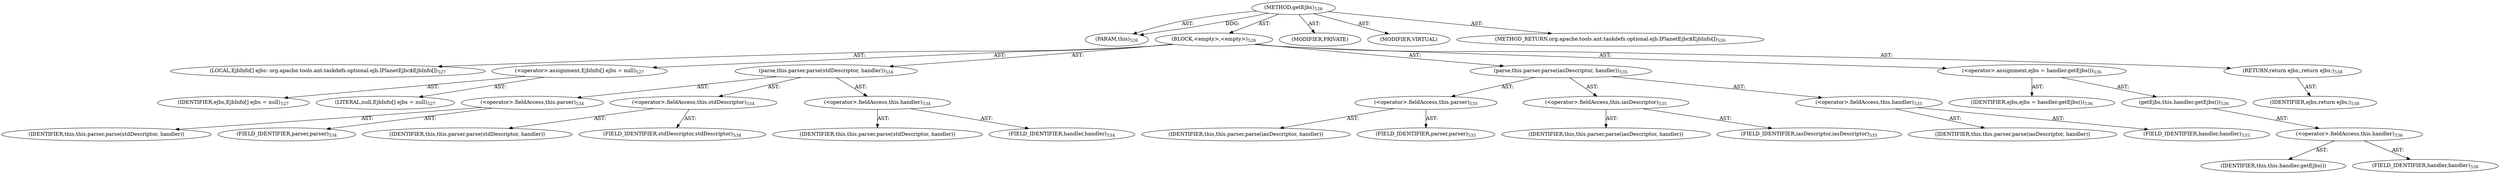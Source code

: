 digraph "getEjbs" {  
"111669149709" [label = <(METHOD,getEjbs)<SUB>526</SUB>> ]
"115964117044" [label = <(PARAM,this)<SUB>526</SUB>> ]
"25769803831" [label = <(BLOCK,&lt;empty&gt;,&lt;empty&gt;)<SUB>526</SUB>> ]
"94489280543" [label = <(LOCAL,EjbInfo[] ejbs: org.apache.tools.ant.taskdefs.optional.ejb.IPlanetEjbc$EjbInfo[])<SUB>527</SUB>> ]
"30064771376" [label = <(&lt;operator&gt;.assignment,EjbInfo[] ejbs = null)<SUB>527</SUB>> ]
"68719477006" [label = <(IDENTIFIER,ejbs,EjbInfo[] ejbs = null)<SUB>527</SUB>> ]
"90194313298" [label = <(LITERAL,null,EjbInfo[] ejbs = null)<SUB>527</SUB>> ]
"30064771377" [label = <(parse,this.parser.parse(stdDescriptor, handler))<SUB>534</SUB>> ]
"30064771378" [label = <(&lt;operator&gt;.fieldAccess,this.parser)<SUB>534</SUB>> ]
"68719477007" [label = <(IDENTIFIER,this,this.parser.parse(stdDescriptor, handler))> ]
"55834574914" [label = <(FIELD_IDENTIFIER,parser,parser)<SUB>534</SUB>> ]
"30064771379" [label = <(&lt;operator&gt;.fieldAccess,this.stdDescriptor)<SUB>534</SUB>> ]
"68719477008" [label = <(IDENTIFIER,this,this.parser.parse(stdDescriptor, handler))> ]
"55834574915" [label = <(FIELD_IDENTIFIER,stdDescriptor,stdDescriptor)<SUB>534</SUB>> ]
"30064771380" [label = <(&lt;operator&gt;.fieldAccess,this.handler)<SUB>534</SUB>> ]
"68719477009" [label = <(IDENTIFIER,this,this.parser.parse(stdDescriptor, handler))> ]
"55834574916" [label = <(FIELD_IDENTIFIER,handler,handler)<SUB>534</SUB>> ]
"30064771381" [label = <(parse,this.parser.parse(iasDescriptor, handler))<SUB>535</SUB>> ]
"30064771382" [label = <(&lt;operator&gt;.fieldAccess,this.parser)<SUB>535</SUB>> ]
"68719477010" [label = <(IDENTIFIER,this,this.parser.parse(iasDescriptor, handler))> ]
"55834574917" [label = <(FIELD_IDENTIFIER,parser,parser)<SUB>535</SUB>> ]
"30064771383" [label = <(&lt;operator&gt;.fieldAccess,this.iasDescriptor)<SUB>535</SUB>> ]
"68719477011" [label = <(IDENTIFIER,this,this.parser.parse(iasDescriptor, handler))> ]
"55834574918" [label = <(FIELD_IDENTIFIER,iasDescriptor,iasDescriptor)<SUB>535</SUB>> ]
"30064771384" [label = <(&lt;operator&gt;.fieldAccess,this.handler)<SUB>535</SUB>> ]
"68719477012" [label = <(IDENTIFIER,this,this.parser.parse(iasDescriptor, handler))> ]
"55834574919" [label = <(FIELD_IDENTIFIER,handler,handler)<SUB>535</SUB>> ]
"30064771385" [label = <(&lt;operator&gt;.assignment,ejbs = handler.getEjbs())<SUB>536</SUB>> ]
"68719477013" [label = <(IDENTIFIER,ejbs,ejbs = handler.getEjbs())<SUB>536</SUB>> ]
"30064771386" [label = <(getEjbs,this.handler.getEjbs())<SUB>536</SUB>> ]
"30064771387" [label = <(&lt;operator&gt;.fieldAccess,this.handler)<SUB>536</SUB>> ]
"68719477014" [label = <(IDENTIFIER,this,this.handler.getEjbs())> ]
"55834574920" [label = <(FIELD_IDENTIFIER,handler,handler)<SUB>536</SUB>> ]
"146028888073" [label = <(RETURN,return ejbs;,return ejbs;)<SUB>538</SUB>> ]
"68719477015" [label = <(IDENTIFIER,ejbs,return ejbs;)<SUB>538</SUB>> ]
"133143986220" [label = <(MODIFIER,PRIVATE)> ]
"133143986221" [label = <(MODIFIER,VIRTUAL)> ]
"128849018893" [label = <(METHOD_RETURN,org.apache.tools.ant.taskdefs.optional.ejb.IPlanetEjbc$EjbInfo[])<SUB>526</SUB>> ]
  "111669149709" -> "115964117044"  [ label = "AST: "] 
  "111669149709" -> "25769803831"  [ label = "AST: "] 
  "111669149709" -> "133143986220"  [ label = "AST: "] 
  "111669149709" -> "133143986221"  [ label = "AST: "] 
  "111669149709" -> "128849018893"  [ label = "AST: "] 
  "25769803831" -> "94489280543"  [ label = "AST: "] 
  "25769803831" -> "30064771376"  [ label = "AST: "] 
  "25769803831" -> "30064771377"  [ label = "AST: "] 
  "25769803831" -> "30064771381"  [ label = "AST: "] 
  "25769803831" -> "30064771385"  [ label = "AST: "] 
  "25769803831" -> "146028888073"  [ label = "AST: "] 
  "30064771376" -> "68719477006"  [ label = "AST: "] 
  "30064771376" -> "90194313298"  [ label = "AST: "] 
  "30064771377" -> "30064771378"  [ label = "AST: "] 
  "30064771377" -> "30064771379"  [ label = "AST: "] 
  "30064771377" -> "30064771380"  [ label = "AST: "] 
  "30064771378" -> "68719477007"  [ label = "AST: "] 
  "30064771378" -> "55834574914"  [ label = "AST: "] 
  "30064771379" -> "68719477008"  [ label = "AST: "] 
  "30064771379" -> "55834574915"  [ label = "AST: "] 
  "30064771380" -> "68719477009"  [ label = "AST: "] 
  "30064771380" -> "55834574916"  [ label = "AST: "] 
  "30064771381" -> "30064771382"  [ label = "AST: "] 
  "30064771381" -> "30064771383"  [ label = "AST: "] 
  "30064771381" -> "30064771384"  [ label = "AST: "] 
  "30064771382" -> "68719477010"  [ label = "AST: "] 
  "30064771382" -> "55834574917"  [ label = "AST: "] 
  "30064771383" -> "68719477011"  [ label = "AST: "] 
  "30064771383" -> "55834574918"  [ label = "AST: "] 
  "30064771384" -> "68719477012"  [ label = "AST: "] 
  "30064771384" -> "55834574919"  [ label = "AST: "] 
  "30064771385" -> "68719477013"  [ label = "AST: "] 
  "30064771385" -> "30064771386"  [ label = "AST: "] 
  "30064771386" -> "30064771387"  [ label = "AST: "] 
  "30064771387" -> "68719477014"  [ label = "AST: "] 
  "30064771387" -> "55834574920"  [ label = "AST: "] 
  "146028888073" -> "68719477015"  [ label = "AST: "] 
  "111669149709" -> "115964117044"  [ label = "DDG: "] 
}
